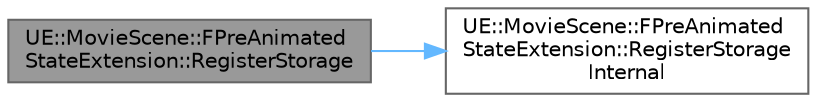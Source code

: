 digraph "UE::MovieScene::FPreAnimatedStateExtension::RegisterStorage"
{
 // INTERACTIVE_SVG=YES
 // LATEX_PDF_SIZE
  bgcolor="transparent";
  edge [fontname=Helvetica,fontsize=10,labelfontname=Helvetica,labelfontsize=10];
  node [fontname=Helvetica,fontsize=10,shape=box,height=0.2,width=0.4];
  rankdir="LR";
  Node1 [id="Node000001",label="UE::MovieScene::FPreAnimated\lStateExtension::RegisterStorage",height=0.2,width=0.4,color="gray40", fillcolor="grey60", style="filled", fontcolor="black",tooltip="Called from TAutoRegisterPreAnimatedStorageID to register a new application-wide storage type."];
  Node1 -> Node2 [id="edge1_Node000001_Node000002",color="steelblue1",style="solid",tooltip=" "];
  Node2 [id="Node000002",label="UE::MovieScene::FPreAnimated\lStateExtension::RegisterStorage\lInternal",height=0.2,width=0.4,color="grey40", fillcolor="white", style="filled",URL="$d4/d70/structUE_1_1MovieScene_1_1FPreAnimatedStateExtension.html#aa8701e0c0929371ee96544bf4931ddc3",tooltip=" "];
}
